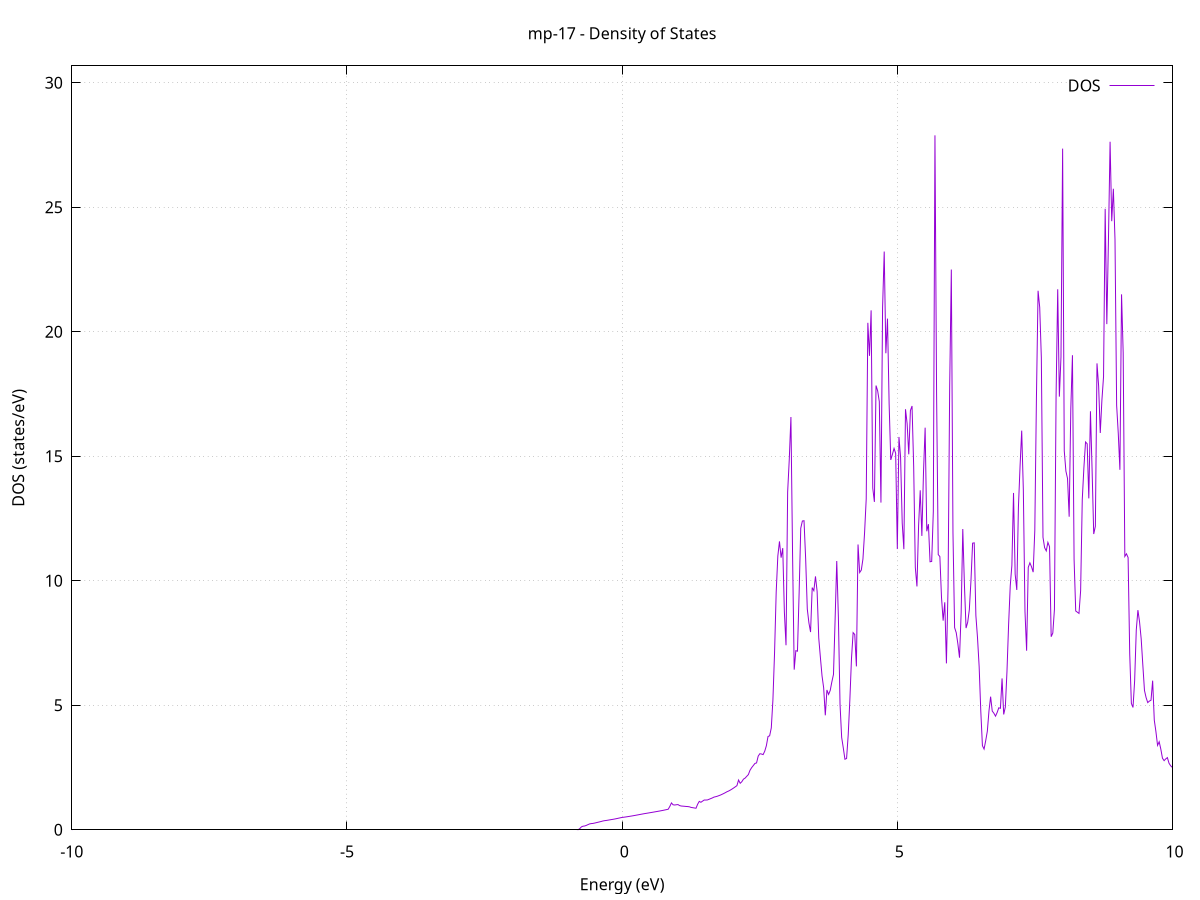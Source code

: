 set title 'mp-17 - Density of States'
set xlabel 'Energy (eV)'
set ylabel 'DOS (states/eV)'
set grid
set xrange [-10:10]
set yrange [0:30.675]
set xzeroaxis lt -1
set terminal png size 800,600
set output 'mp-17_dos_gnuplot.png'
plot '-' using 1:2 with lines title 'DOS'
-39.520700 0.000000
-39.491000 0.000000
-39.461300 0.000000
-39.431500 0.000000
-39.401800 0.000000
-39.372000 0.000000
-39.342300 0.000000
-39.312600 0.000000
-39.282800 0.000000
-39.253100 0.000000
-39.223300 0.000000
-39.193600 0.000000
-39.163900 0.000000
-39.134100 0.000000
-39.104400 0.000000
-39.074600 0.000000
-39.044900 0.000000
-39.015200 0.000000
-38.985400 0.000000
-38.955700 0.000000
-38.925900 0.000000
-38.896200 0.000000
-38.866500 0.000000
-38.836700 0.000000
-38.807000 0.000000
-38.777200 0.000000
-38.747500 0.000000
-38.717800 0.000000
-38.688000 0.000000
-38.658300 0.000000
-38.628500 0.000000
-38.598800 0.000000
-38.569100 0.000000
-38.539300 0.000000
-38.509600 0.000000
-38.479800 0.000000
-38.450100 0.000000
-38.420400 0.000000
-38.390600 0.000000
-38.360900 0.000000
-38.331100 0.000000
-38.301400 0.000000
-38.271700 0.000000
-38.241900 0.000000
-38.212200 0.000000
-38.182400 0.000000
-38.152700 0.000000
-38.123000 0.000000
-38.093200 0.000000
-38.063500 0.000000
-38.033700 0.000000
-38.004000 0.000000
-37.974300 0.000000
-37.944500 0.000000
-37.914800 0.000000
-37.885000 0.000000
-37.855300 0.000000
-37.825600 0.000000
-37.795800 0.000000
-37.766100 0.000000
-37.736300 0.000000
-37.706600 0.000000
-37.676900 0.000000
-37.647100 0.000000
-37.617400 0.000000
-37.587600 0.000000
-37.557900 0.000000
-37.528200 0.000000
-37.498400 0.000000
-37.468700 0.000000
-37.438900 0.000000
-37.409200 0.000000
-37.379500 0.000000
-37.349700 0.000000
-37.320000 0.000000
-37.290200 0.000000
-37.260500 0.000000
-37.230800 0.000000
-37.201000 0.000000
-37.171300 0.000000
-37.141500 0.000000
-37.111800 0.000000
-37.082100 0.000000
-37.052300 0.000000
-37.022600 0.000000
-36.992900 0.000000
-36.963100 0.000000
-36.933400 0.000000
-36.903600 0.000000
-36.873900 0.000000
-36.844200 0.000000
-36.814400 1.671300
-36.784700 40.929700
-36.754900 17.094700
-36.725200 14.380600
-36.695500 10.249400
-36.665700 12.675000
-36.636000 9.598600
-36.606200 9.238100
-36.576500 9.758300
-36.546800 8.664400
-36.517000 8.557900
-36.487300 9.593600
-36.457500 39.161200
-36.427800 39.719100
-36.398100 38.333700
-36.368300 44.259800
-36.338600 54.660000
-36.308800 88.534000
-36.279100 29.359500
-36.249400 41.712400
-36.219600 29.415000
-36.189900 36.636400
-36.160100 38.732800
-36.130400 48.540200
-36.100700 58.486000
-36.070900 52.350700
-36.041200 49.791500
-36.011400 152.374100
-35.981700 47.120100
-35.952000 15.165500
-35.922200 26.406300
-35.892500 50.096400
-35.862700 59.711100
-35.833000 70.722300
-35.803300 104.036900
-35.773500 103.072100
-35.743800 17.678300
-35.714000 9.672600
-35.684300 9.828000
-35.654600 18.949200
-35.624800 11.078100
-35.595100 11.291600
-35.565300 16.847700
-35.535600 17.207700
-35.505900 12.138200
-35.476100 0.000000
-35.446400 0.000000
-35.416600 0.000000
-35.386900 0.000000
-35.357200 0.000000
-35.327400 0.000000
-35.297700 0.000000
-35.267900 0.000000
-35.238200 0.000000
-35.208500 0.000000
-35.178700 0.000000
-35.149000 0.000000
-35.119200 0.000000
-35.089500 0.000000
-35.059800 0.000000
-35.030000 0.000000
-35.000300 0.000000
-34.970500 0.000000
-34.940800 0.000000
-34.911100 0.000000
-34.881300 0.000000
-34.851600 0.000000
-34.821800 0.000000
-34.792100 0.000000
-34.762400 0.000000
-34.732600 0.000000
-34.702900 0.000000
-34.673100 0.000000
-34.643400 0.000000
-34.613700 0.000000
-34.583900 0.000000
-34.554200 0.000000
-34.524400 0.000000
-34.494700 0.000000
-34.465000 0.000000
-34.435200 0.000000
-34.405500 0.000000
-34.375700 0.000000
-34.346000 0.000000
-34.316300 0.000000
-34.286500 0.000000
-34.256800 0.000000
-34.227000 0.000000
-34.197300 0.000000
-34.167600 0.000000
-34.137800 0.000000
-34.108100 0.000000
-34.078300 0.000000
-34.048600 0.000000
-34.018900 0.000000
-33.989100 0.000000
-33.959400 0.000000
-33.929600 0.000000
-33.899900 0.000000
-33.870200 0.000000
-33.840400 0.000000
-33.810700 0.000000
-33.780900 0.000000
-33.751200 0.000000
-33.721500 0.000000
-33.691700 0.000000
-33.662000 0.000000
-33.632200 0.000000
-33.602500 0.000000
-33.572800 0.000000
-33.543000 0.000000
-33.513300 0.000000
-33.483500 0.000000
-33.453800 0.000000
-33.424100 0.000000
-33.394300 0.000000
-33.364600 0.000000
-33.334800 0.000000
-33.305100 0.000000
-33.275400 0.000000
-33.245600 0.000000
-33.215900 0.000000
-33.186100 0.000000
-33.156400 0.000000
-33.126700 0.000000
-33.096900 0.000000
-33.067200 0.000000
-33.037400 0.000000
-33.007700 0.000000
-32.978000 0.000000
-32.948200 0.000000
-32.918500 0.000000
-32.888700 0.000000
-32.859000 0.000000
-32.829300 0.000000
-32.799500 0.000000
-32.769800 0.000000
-32.740000 0.000000
-32.710300 0.000000
-32.680600 0.000000
-32.650800 0.000000
-32.621100 0.000000
-32.591300 0.000000
-32.561600 0.000000
-32.531900 0.000000
-32.502100 0.000000
-32.472400 0.000000
-32.442600 0.000000
-32.412900 0.000000
-32.383200 0.000000
-32.353400 0.000000
-32.323700 0.000000
-32.293900 0.000000
-32.264200 0.000000
-32.234500 0.000000
-32.204700 0.000000
-32.175000 0.000000
-32.145300 0.000000
-32.115500 0.000000
-32.085800 0.000000
-32.056000 0.000000
-32.026300 0.000000
-31.996600 0.000000
-31.966800 0.000000
-31.937100 0.000000
-31.907300 0.000000
-31.877600 0.000000
-31.847900 0.000000
-31.818100 0.000000
-31.788400 0.000000
-31.758600 0.000000
-31.728900 0.000000
-31.699200 0.000000
-31.669400 0.000000
-31.639700 0.000000
-31.609900 0.000000
-31.580200 0.000000
-31.550500 0.000000
-31.520700 0.000000
-31.491000 0.000000
-31.461200 0.000000
-31.431500 0.000000
-31.401800 0.000000
-31.372000 0.000000
-31.342300 0.000000
-31.312500 0.000000
-31.282800 0.000000
-31.253100 0.000000
-31.223300 0.000000
-31.193600 0.000000
-31.163800 0.000000
-31.134100 0.000000
-31.104400 0.000000
-31.074600 0.000000
-31.044900 0.000000
-31.015100 0.000000
-30.985400 0.000000
-30.955700 0.000000
-30.925900 0.000000
-30.896200 0.000000
-30.866400 0.000000
-30.836700 0.000000
-30.807000 0.000000
-30.777200 0.000000
-30.747500 0.000000
-30.717700 0.000000
-30.688000 0.000000
-30.658300 0.000000
-30.628500 0.000000
-30.598800 0.000000
-30.569000 0.000000
-30.539300 0.000000
-30.509600 0.000000
-30.479800 0.000000
-30.450100 0.000000
-30.420300 0.000000
-30.390600 0.000000
-30.360900 0.000000
-30.331100 0.000000
-30.301400 0.000000
-30.271600 0.000000
-30.241900 0.000000
-30.212200 0.000000
-30.182400 0.000000
-30.152700 0.000000
-30.122900 0.000000
-30.093200 0.000000
-30.063500 0.000000
-30.033700 0.000000
-30.004000 0.000000
-29.974200 0.000000
-29.944500 0.000000
-29.914800 0.000000
-29.885000 0.000000
-29.855300 0.000000
-29.825500 0.000000
-29.795800 0.000000
-29.766100 0.000000
-29.736300 0.000000
-29.706600 0.000000
-29.676800 0.000000
-29.647100 0.000000
-29.617400 0.000000
-29.587600 0.000000
-29.557900 0.000000
-29.528100 0.000000
-29.498400 0.000000
-29.468700 0.000000
-29.438900 0.000000
-29.409200 0.000000
-29.379400 0.000000
-29.349700 0.000000
-29.320000 0.000000
-29.290200 0.000000
-29.260500 0.000000
-29.230700 0.000000
-29.201000 0.000000
-29.171300 0.000000
-29.141500 0.000000
-29.111800 0.000000
-29.082000 0.000000
-29.052300 0.000000
-29.022600 0.000000
-28.992800 0.000000
-28.963100 0.000000
-28.933300 0.000000
-28.903600 0.000000
-28.873900 0.000000
-28.844100 0.000000
-28.814400 0.000000
-28.784600 0.000000
-28.754900 0.000000
-28.725200 0.000000
-28.695400 0.000000
-28.665700 0.000000
-28.635900 0.000000
-28.606200 0.000000
-28.576500 0.000000
-28.546700 0.000000
-28.517000 0.000000
-28.487200 0.000000
-28.457500 0.000000
-28.427800 0.000000
-28.398000 0.000000
-28.368300 0.000000
-28.338500 0.000000
-28.308800 0.000000
-28.279100 0.000000
-28.249300 0.000000
-28.219600 0.000000
-28.189800 0.000000
-28.160100 0.000000
-28.130400 0.000000
-28.100600 0.000000
-28.070900 0.000000
-28.041100 0.000000
-28.011400 0.000000
-27.981700 0.000000
-27.951900 0.000000
-27.922200 0.000000
-27.892400 0.000000
-27.862700 0.000000
-27.833000 0.000000
-27.803200 0.000000
-27.773500 0.000000
-27.743700 0.000000
-27.714000 0.000000
-27.684300 0.000000
-27.654500 0.000000
-27.624800 0.000000
-27.595000 0.000000
-27.565300 0.000000
-27.535600 0.000000
-27.505800 0.000000
-27.476100 0.000000
-27.446300 0.000000
-27.416600 0.000000
-27.386900 0.000000
-27.357100 0.000000
-27.327400 0.000000
-27.297700 0.000000
-27.267900 0.000000
-27.238200 0.000000
-27.208400 0.000000
-27.178700 0.000000
-27.149000 0.000000
-27.119200 0.000000
-27.089500 0.000000
-27.059700 0.000000
-27.030000 0.000000
-27.000300 0.000000
-26.970500 0.000000
-26.940800 0.000000
-26.911000 0.000000
-26.881300 0.000000
-26.851600 0.000000
-26.821800 0.000000
-26.792100 0.000000
-26.762300 0.000000
-26.732600 0.000000
-26.702900 0.000000
-26.673100 0.000000
-26.643400 0.000000
-26.613600 0.000000
-26.583900 0.000000
-26.554200 0.000000
-26.524400 0.000000
-26.494700 0.000000
-26.464900 0.000000
-26.435200 0.000000
-26.405500 0.000000
-26.375700 0.000000
-26.346000 0.000000
-26.316200 0.000000
-26.286500 0.000000
-26.256800 0.000000
-26.227000 0.000000
-26.197300 0.000000
-26.167500 0.000000
-26.137800 0.000000
-26.108100 0.000000
-26.078300 0.000000
-26.048600 0.000000
-26.018800 0.000000
-25.989100 0.000000
-25.959400 0.000000
-25.929600 0.000000
-25.899900 0.000000
-25.870100 0.000000
-25.840400 0.000000
-25.810700 0.000000
-25.780900 0.000000
-25.751200 0.000000
-25.721400 0.000000
-25.691700 0.000000
-25.662000 0.000000
-25.632200 0.000000
-25.602500 0.000000
-25.572700 0.000000
-25.543000 0.000000
-25.513300 0.000000
-25.483500 0.000000
-25.453800 0.000000
-25.424000 0.000000
-25.394300 0.000000
-25.364600 0.000000
-25.334800 0.000000
-25.305100 0.000000
-25.275300 0.000000
-25.245600 0.000000
-25.215900 0.000000
-25.186100 0.000000
-25.156400 0.000000
-25.126600 0.000000
-25.096900 0.000000
-25.067200 0.000000
-25.037400 0.000000
-25.007700 0.000000
-24.977900 0.000000
-24.948200 0.000000
-24.918500 0.000000
-24.888700 0.000000
-24.859000 0.000000
-24.829200 0.000000
-24.799500 0.000000
-24.769800 0.000000
-24.740000 0.000000
-24.710300 0.000000
-24.680500 0.000000
-24.650800 0.000000
-24.621100 0.000000
-24.591300 0.000000
-24.561600 0.000000
-24.531800 0.000000
-24.502100 0.000000
-24.472400 0.000000
-24.442600 0.000000
-24.412900 0.000000
-24.383100 0.000000
-24.353400 0.000000
-24.323700 0.000000
-24.293900 0.000000
-24.264200 0.000000
-24.234400 0.000000
-24.204700 0.000000
-24.175000 0.000000
-24.145200 0.000000
-24.115500 0.000000
-24.085700 0.000000
-24.056000 0.000000
-24.026300 0.000000
-23.996500 0.000000
-23.966800 0.000000
-23.937000 0.000000
-23.907300 0.000000
-23.877600 0.000000
-23.847800 0.000000
-23.818100 0.000000
-23.788300 0.000000
-23.758600 0.000000
-23.728900 0.000000
-23.699100 0.000000
-23.669400 0.000000
-23.639600 0.000000
-23.609900 0.000000
-23.580200 0.000000
-23.550400 0.000000
-23.520700 0.000000
-23.490900 0.000000
-23.461200 0.000000
-23.431500 0.000000
-23.401700 0.000000
-23.372000 0.000000
-23.342200 0.000000
-23.312500 0.000000
-23.282800 0.000000
-23.253000 0.000000
-23.223300 0.000000
-23.193500 0.000000
-23.163800 0.000000
-23.134100 0.000000
-23.104300 0.000000
-23.074600 0.000000
-23.044800 0.000000
-23.015100 0.000000
-22.985400 0.000000
-22.955600 0.000000
-22.925900 0.000000
-22.896100 0.000000
-22.866400 0.000000
-22.836700 0.000000
-22.806900 0.000000
-22.777200 0.000000
-22.747400 0.000000
-22.717700 0.000000
-22.688000 0.000000
-22.658200 0.000000
-22.628500 0.000000
-22.598700 0.000000
-22.569000 0.000000
-22.539300 0.000000
-22.509500 0.000000
-22.479800 0.000000
-22.450100 0.000000
-22.420300 0.000000
-22.390600 0.000000
-22.360800 0.000000
-22.331100 0.000000
-22.301400 0.000000
-22.271600 0.000000
-22.241900 0.000000
-22.212100 0.000000
-22.182400 0.000000
-22.152700 0.000000
-22.122900 0.000000
-22.093200 0.000000
-22.063400 0.000000
-22.033700 0.000000
-22.004000 0.000000
-21.974200 0.000000
-21.944500 0.000000
-21.914700 0.000000
-21.885000 0.000000
-21.855300 0.000000
-21.825500 0.000000
-21.795800 0.000000
-21.766000 0.000000
-21.736300 0.000000
-21.706600 0.000000
-21.676800 0.000000
-21.647100 0.000000
-21.617300 0.000000
-21.587600 0.000000
-21.557900 0.000000
-21.528100 0.000000
-21.498400 0.000000
-21.468600 0.000000
-21.438900 0.000000
-21.409200 0.000000
-21.379400 0.000000
-21.349700 0.000000
-21.319900 0.000000
-21.290200 0.000000
-21.260500 0.000000
-21.230700 0.000000
-21.201000 0.000000
-21.171200 0.000000
-21.141500 0.000000
-21.111800 0.000000
-21.082000 0.000000
-21.052300 0.000000
-21.022500 0.000000
-20.992800 0.000000
-20.963100 0.000000
-20.933300 0.000000
-20.903600 0.000000
-20.873800 0.000000
-20.844100 0.000000
-20.814400 0.000000
-20.784600 0.000000
-20.754900 0.000000
-20.725100 0.000000
-20.695400 0.000000
-20.665700 0.000000
-20.635900 0.000000
-20.606200 0.000000
-20.576400 0.000000
-20.546700 0.000000
-20.517000 0.000000
-20.487200 0.000000
-20.457500 0.000000
-20.427700 0.000000
-20.398000 0.000000
-20.368300 0.000000
-20.338500 0.000000
-20.308800 0.000000
-20.279000 0.000000
-20.249300 0.000000
-20.219600 0.000000
-20.189800 0.000000
-20.160100 0.000000
-20.130300 0.000000
-20.100600 0.000000
-20.070900 0.000000
-20.041100 0.000000
-20.011400 0.000000
-19.981600 0.000000
-19.951900 0.000000
-19.922200 0.000000
-19.892400 0.000000
-19.862700 0.000000
-19.832900 0.000000
-19.803200 0.000000
-19.773500 0.000000
-19.743700 0.000000
-19.714000 0.000000
-19.684200 0.000000
-19.654500 0.000000
-19.624800 0.000000
-19.595000 0.000000
-19.565300 0.000000
-19.535500 0.000000
-19.505800 0.000000
-19.476100 0.000000
-19.446300 0.000000
-19.416600 0.000000
-19.386800 0.000000
-19.357100 0.000000
-19.327400 0.000000
-19.297600 0.000000
-19.267900 0.000000
-19.238100 0.000000
-19.208400 0.000000
-19.178700 0.000000
-19.148900 0.000000
-19.119200 0.000000
-19.089400 0.000000
-19.059700 0.000000
-19.030000 0.000000
-19.000200 0.000000
-18.970500 0.000000
-18.940700 0.000000
-18.911000 0.000000
-18.881300 0.000000
-18.851500 0.000000
-18.821800 0.000000
-18.792000 0.000000
-18.762300 0.000000
-18.732600 0.000000
-18.702800 0.000000
-18.673100 0.000000
-18.643300 0.000000
-18.613600 0.000000
-18.583900 0.000000
-18.554100 0.000000
-18.524400 0.000000
-18.494600 0.000000
-18.464900 0.000000
-18.435200 0.000000
-18.405400 0.000000
-18.375700 0.000000
-18.345900 0.000000
-18.316200 0.000000
-18.286500 0.000000
-18.256700 0.000000
-18.227000 0.000000
-18.197200 0.000000
-18.167500 0.000000
-18.137800 0.000000
-18.108000 0.000000
-18.078300 0.000000
-18.048500 0.000000
-18.018800 0.000000
-17.989100 0.000000
-17.959300 0.000000
-17.929600 0.000000
-17.899800 0.000000
-17.870100 0.000000
-17.840400 0.000000
-17.810600 0.000000
-17.780900 0.000000
-17.751100 0.000000
-17.721400 0.000000
-17.691700 0.000000
-17.661900 0.000000
-17.632200 0.000000
-17.602500 0.000000
-17.572700 0.000000
-17.543000 0.000000
-17.513200 0.000000
-17.483500 0.000000
-17.453800 0.000000
-17.424000 0.000000
-17.394300 0.000000
-17.364500 0.000000
-17.334800 0.000000
-17.305100 0.000000
-17.275300 0.000000
-17.245600 0.000000
-17.215800 0.000000
-17.186100 0.000000
-17.156400 0.000000
-17.126600 0.000000
-17.096900 0.000000
-17.067100 0.000000
-17.037400 0.000000
-17.007700 0.000000
-16.977900 0.000000
-16.948200 0.000000
-16.918400 0.000000
-16.888700 0.000000
-16.859000 0.000000
-16.829200 0.000000
-16.799500 0.000000
-16.769700 0.000000
-16.740000 0.000000
-16.710300 0.000000
-16.680500 0.000000
-16.650800 0.000000
-16.621000 0.000000
-16.591300 0.000000
-16.561600 0.000000
-16.531800 0.000000
-16.502100 0.000000
-16.472300 0.000000
-16.442600 0.000000
-16.412900 0.000000
-16.383100 0.000000
-16.353400 0.000000
-16.323600 0.000000
-16.293900 0.000000
-16.264200 0.000000
-16.234400 0.000000
-16.204700 0.000000
-16.174900 0.000000
-16.145200 0.000000
-16.115500 0.000000
-16.085700 0.000000
-16.056000 0.000000
-16.026200 0.000000
-15.996500 0.000000
-15.966800 0.000000
-15.937000 0.000000
-15.907300 0.000000
-15.877500 0.000000
-15.847800 0.000000
-15.818100 0.000000
-15.788300 0.000000
-15.758600 0.000000
-15.728800 0.000000
-15.699100 0.000000
-15.669400 0.000000
-15.639600 0.000000
-15.609900 0.000000
-15.580100 0.000000
-15.550400 0.000000
-15.520700 0.000000
-15.490900 0.000000
-15.461200 0.000000
-15.431400 0.000000
-15.401700 0.000000
-15.372000 0.000000
-15.342200 0.000000
-15.312500 0.000000
-15.282700 0.000000
-15.253000 0.000000
-15.223300 0.000000
-15.193500 0.000000
-15.163800 0.000000
-15.134000 0.000000
-15.104300 0.000000
-15.074600 0.000000
-15.044800 0.000000
-15.015100 0.000000
-14.985300 0.000000
-14.955600 0.000000
-14.925900 0.000000
-14.896100 0.000000
-14.866400 0.000000
-14.836600 0.000000
-14.806900 0.000000
-14.777200 0.000000
-14.747400 0.000000
-14.717700 0.000000
-14.687900 0.000000
-14.658200 0.000000
-14.628500 0.000000
-14.598700 0.000000
-14.569000 0.000000
-14.539200 0.000000
-14.509500 0.000000
-14.479800 0.000000
-14.450000 0.000000
-14.420300 0.000000
-14.390500 0.000000
-14.360800 0.000000
-14.331100 0.000000
-14.301300 0.000000
-14.271600 0.000000
-14.241800 0.000000
-14.212100 0.000000
-14.182400 0.000000
-14.152600 0.000000
-14.122900 0.000000
-14.093100 0.000000
-14.063400 0.000000
-14.033700 0.000000
-14.003900 0.000000
-13.974200 0.000000
-13.944400 0.000000
-13.914700 0.000000
-13.885000 0.000000
-13.855200 0.000000
-13.825500 0.000000
-13.795700 0.000000
-13.766000 0.000000
-13.736300 0.000000
-13.706500 0.000000
-13.676800 0.000000
-13.647000 0.000000
-13.617300 0.000000
-13.587600 0.000000
-13.557800 0.000000
-13.528100 0.000000
-13.498300 0.000000
-13.468600 0.000000
-13.438900 0.000000
-13.409100 0.000000
-13.379400 0.000000
-13.349600 0.000000
-13.319900 0.000000
-13.290200 0.000000
-13.260400 0.000000
-13.230700 0.000000
-13.200900 0.000000
-13.171200 0.000000
-13.141500 0.000000
-13.111700 0.000000
-13.082000 0.000000
-13.052200 0.000000
-13.022500 0.000000
-12.992800 0.000000
-12.963000 0.000000
-12.933300 0.000000
-12.903500 0.000000
-12.873800 0.000000
-12.844100 0.000000
-12.814300 0.000000
-12.784600 0.000000
-12.754900 0.000000
-12.725100 0.000000
-12.695400 0.000000
-12.665600 0.000000
-12.635900 0.000000
-12.606200 0.000000
-12.576400 0.000000
-12.546700 0.000000
-12.516900 0.000000
-12.487200 0.000000
-12.457500 0.000000
-12.427700 0.000000
-12.398000 0.000000
-12.368200 0.000000
-12.338500 0.000000
-12.308800 0.000000
-12.279000 0.000000
-12.249300 0.000000
-12.219500 0.000000
-12.189800 0.000000
-12.160100 0.000000
-12.130300 0.000000
-12.100600 0.000000
-12.070800 0.000000
-12.041100 0.000000
-12.011400 0.000000
-11.981600 0.000000
-11.951900 0.000000
-11.922100 0.000000
-11.892400 0.000000
-11.862700 0.000000
-11.832900 0.000000
-11.803200 0.000000
-11.773400 0.000000
-11.743700 0.000000
-11.714000 0.000000
-11.684200 0.000000
-11.654500 0.000000
-11.624700 0.000000
-11.595000 0.000000
-11.565300 0.000000
-11.535500 0.000000
-11.505800 0.000000
-11.476000 0.000000
-11.446300 0.000000
-11.416600 0.000000
-11.386800 0.000000
-11.357100 0.000000
-11.327300 0.000000
-11.297600 0.000000
-11.267900 0.000000
-11.238100 0.000000
-11.208400 0.000000
-11.178600 0.000000
-11.148900 0.000000
-11.119200 0.000000
-11.089400 0.000000
-11.059700 0.000000
-11.029900 0.000000
-11.000200 0.000000
-10.970500 0.000000
-10.940700 0.000000
-10.911000 0.000000
-10.881200 0.000000
-10.851500 0.000000
-10.821800 0.000000
-10.792000 0.000000
-10.762300 0.000000
-10.732500 0.000000
-10.702800 0.000000
-10.673100 0.000000
-10.643300 0.000000
-10.613600 0.000000
-10.583800 0.000000
-10.554100 0.000000
-10.524400 0.000000
-10.494600 0.000000
-10.464900 0.000000
-10.435100 0.000000
-10.405400 0.000000
-10.375700 0.000000
-10.345900 0.000000
-10.316200 0.000000
-10.286400 0.000000
-10.256700 0.000000
-10.227000 0.000000
-10.197200 0.000000
-10.167500 0.000000
-10.137700 0.000000
-10.108000 0.000000
-10.078300 0.000000
-10.048500 0.000000
-10.018800 0.000000
-9.989000 0.000000
-9.959300 0.000000
-9.929600 0.000000
-9.899800 0.000000
-9.870100 0.000000
-9.840300 0.000000
-9.810600 0.000000
-9.780900 0.000000
-9.751100 0.000000
-9.721400 0.000000
-9.691600 0.000000
-9.661900 0.000000
-9.632200 0.000000
-9.602400 0.000000
-9.572700 0.000000
-9.542900 0.000000
-9.513200 0.000000
-9.483500 0.000000
-9.453700 0.000000
-9.424000 0.000000
-9.394200 0.000000
-9.364500 0.000000
-9.334800 0.000000
-9.305000 0.000000
-9.275300 0.000000
-9.245500 0.000000
-9.215800 0.000000
-9.186100 0.000000
-9.156300 0.000000
-9.126600 0.000000
-9.096800 0.000000
-9.067100 0.000000
-9.037400 0.000000
-9.007600 0.000000
-8.977900 0.000000
-8.948100 0.000000
-8.918400 0.000000
-8.888700 0.000000
-8.858900 0.000000
-8.829200 0.000000
-8.799400 0.000000
-8.769700 0.000000
-8.740000 0.000000
-8.710200 0.000000
-8.680500 0.000000
-8.650700 0.000000
-8.621000 0.000000
-8.591300 0.000000
-8.561500 0.000000
-8.531800 0.000000
-8.502000 0.000000
-8.472300 0.000000
-8.442600 0.000000
-8.412800 0.000000
-8.383100 0.000000
-8.353300 0.000000
-8.323600 0.000000
-8.293900 0.000000
-8.264100 0.000000
-8.234400 0.000000
-8.204600 0.000000
-8.174900 0.000000
-8.145200 0.000000
-8.115400 0.000000
-8.085700 0.000000
-8.055900 0.000000
-8.026200 0.000000
-7.996500 0.000000
-7.966700 0.000000
-7.937000 0.000000
-7.907300 0.000000
-7.877500 0.000000
-7.847800 0.000000
-7.818000 0.000000
-7.788300 0.000000
-7.758600 0.000000
-7.728800 0.000000
-7.699100 0.000000
-7.669300 0.000000
-7.639600 0.000000
-7.609900 0.000000
-7.580100 0.000000
-7.550400 0.000000
-7.520600 0.000000
-7.490900 0.000000
-7.461200 0.000000
-7.431400 0.000000
-7.401700 0.000000
-7.371900 0.000000
-7.342200 0.000000
-7.312500 0.000000
-7.282700 0.000000
-7.253000 0.000000
-7.223200 0.000000
-7.193500 0.000000
-7.163800 0.000000
-7.134000 0.000000
-7.104300 0.000000
-7.074500 0.000000
-7.044800 0.000000
-7.015100 0.000000
-6.985300 0.000000
-6.955600 0.000000
-6.925800 0.000000
-6.896100 0.000000
-6.866400 0.000000
-6.836600 0.000000
-6.806900 0.000000
-6.777100 0.000000
-6.747400 0.000000
-6.717700 0.000000
-6.687900 0.000000
-6.658200 0.000000
-6.628400 0.000000
-6.598700 0.000000
-6.569000 0.000000
-6.539200 0.000000
-6.509500 0.000000
-6.479700 0.000000
-6.450000 0.000000
-6.420300 0.000000
-6.390500 0.000000
-6.360800 0.000000
-6.331000 0.000000
-6.301300 0.000000
-6.271600 0.000000
-6.241800 0.000000
-6.212100 0.000000
-6.182300 0.000000
-6.152600 0.000000
-6.122900 0.000000
-6.093100 0.000000
-6.063400 0.000000
-6.033600 0.000000
-6.003900 0.000000
-5.974200 0.000000
-5.944400 0.000000
-5.914700 0.000000
-5.884900 0.000000
-5.855200 0.000000
-5.825500 0.000000
-5.795700 0.000000
-5.766000 0.000000
-5.736200 0.000000
-5.706500 0.000000
-5.676800 0.000000
-5.647000 0.000000
-5.617300 0.000000
-5.587500 0.000000
-5.557800 0.000000
-5.528100 0.000000
-5.498300 0.000000
-5.468600 0.000000
-5.438800 0.000000
-5.409100 0.000000
-5.379400 0.000000
-5.349600 0.000000
-5.319900 0.000000
-5.290100 0.000000
-5.260400 0.000000
-5.230700 0.000000
-5.200900 0.000000
-5.171200 0.000000
-5.141400 0.000000
-5.111700 0.000000
-5.082000 0.000000
-5.052200 0.000000
-5.022500 0.000000
-4.992700 0.000000
-4.963000 0.000000
-4.933300 0.000000
-4.903500 0.000000
-4.873800 0.000000
-4.844000 0.000000
-4.814300 0.000000
-4.784600 0.000000
-4.754800 0.000000
-4.725100 0.000000
-4.695300 0.000000
-4.665600 0.000000
-4.635900 0.000000
-4.606100 0.000000
-4.576400 0.000000
-4.546600 0.000000
-4.516900 0.000000
-4.487200 0.000000
-4.457400 0.000000
-4.427700 0.000000
-4.397900 0.000000
-4.368200 0.000000
-4.338500 0.000000
-4.308700 0.000000
-4.279000 0.000000
-4.249200 0.000000
-4.219500 0.000000
-4.189800 0.000000
-4.160000 0.000000
-4.130300 0.000000
-4.100500 0.000000
-4.070800 0.000000
-4.041100 0.000000
-4.011300 0.000000
-3.981600 0.000000
-3.951800 0.000000
-3.922100 0.000000
-3.892400 0.000000
-3.862600 0.000000
-3.832900 0.000000
-3.803100 0.000000
-3.773400 0.000000
-3.743700 0.000000
-3.713900 0.000000
-3.684200 0.000000
-3.654400 0.000000
-3.624700 0.000000
-3.595000 0.000000
-3.565200 0.000000
-3.535500 0.000000
-3.505700 0.000000
-3.476000 0.000000
-3.446300 0.000000
-3.416500 0.000000
-3.386800 0.000000
-3.357000 0.000000
-3.327300 0.000000
-3.297600 0.000000
-3.267800 0.000000
-3.238100 0.000000
-3.208300 0.000000
-3.178600 0.000000
-3.148900 0.000000
-3.119100 0.000000
-3.089400 0.000000
-3.059700 0.000000
-3.029900 0.000000
-3.000200 0.000000
-2.970400 0.000000
-2.940700 0.000000
-2.911000 0.000000
-2.881200 0.000000
-2.851500 0.000000
-2.821700 0.000000
-2.792000 0.000000
-2.762300 0.000000
-2.732500 0.000000
-2.702800 0.000000
-2.673000 0.000000
-2.643300 0.000000
-2.613600 0.000000
-2.583800 0.000000
-2.554100 0.000000
-2.524300 0.000000
-2.494600 0.000000
-2.464900 0.000000
-2.435100 0.000000
-2.405400 0.000000
-2.375600 0.000000
-2.345900 0.000000
-2.316200 0.000000
-2.286400 0.000000
-2.256700 0.000000
-2.226900 0.000000
-2.197200 0.000000
-2.167500 0.000000
-2.137700 0.000000
-2.108000 0.000000
-2.078200 0.000000
-2.048500 0.000000
-2.018800 0.000000
-1.989000 0.000000
-1.959300 0.000000
-1.929500 0.000000
-1.899800 0.000000
-1.870100 0.000000
-1.840300 0.000000
-1.810600 0.000000
-1.780800 0.000000
-1.751100 0.000000
-1.721400 0.000000
-1.691600 0.000000
-1.661900 0.000000
-1.632100 0.000000
-1.602400 0.000000
-1.572700 0.000000
-1.542900 0.000000
-1.513200 0.000000
-1.483400 0.000000
-1.453700 0.000000
-1.424000 0.000000
-1.394200 0.000000
-1.364500 0.000000
-1.334700 0.000000
-1.305000 0.000000
-1.275300 0.000000
-1.245500 0.000000
-1.215800 0.000000
-1.186000 0.000000
-1.156300 0.000000
-1.126600 0.000000
-1.096800 0.000000
-1.067100 0.000000
-1.037300 0.000000
-1.007600 0.000000
-0.977900 0.000000
-0.948100 0.000000
-0.918400 0.000000
-0.888600 0.000000
-0.858900 0.000000
-0.829200 0.000000
-0.799400 0.003800
-0.769700 0.047200
-0.739900 0.117100
-0.710200 0.143900
-0.680500 0.152300
-0.650700 0.176700
-0.621000 0.206900
-0.591200 0.235800
-0.561500 0.248600
-0.531800 0.254500
-0.502000 0.268500
-0.472300 0.284600
-0.442500 0.300500
-0.412800 0.315900
-0.383100 0.332300
-0.353300 0.351000
-0.323600 0.364700
-0.293800 0.372600
-0.264100 0.382800
-0.234400 0.394600
-0.204600 0.405900
-0.174900 0.416800
-0.145100 0.428200
-0.115400 0.441600
-0.085700 0.455500
-0.055900 0.469800
-0.026200 0.484400
0.003600 0.496800
0.033300 0.505300
0.063000 0.514300
0.092800 0.524400
0.122500 0.535100
0.152300 0.545900
0.182000 0.556700
0.211700 0.568400
0.241500 0.580400
0.271200 0.592600
0.301000 0.604900
0.330700 0.617300
0.360400 0.629700
0.390200 0.642000
0.419900 0.653700
0.449700 0.664100
0.479400 0.675200
0.509100 0.686600
0.538900 0.698000
0.568600 0.709300
0.598400 0.720800
0.628100 0.732600
0.657800 0.744400
0.687600 0.756300
0.717300 0.768600
0.747100 0.781900
0.776800 0.795800
0.806500 0.809800
0.836300 0.823900
0.866000 0.936700
0.895800 1.077900
0.925500 1.003500
0.955200 0.994500
0.985000 1.004600
1.014700 1.011900
1.044500 0.971100
1.074200 0.953600
1.103900 0.948800
1.133700 0.942800
1.163400 0.936300
1.193200 0.931700
1.222900 0.921700
1.252600 0.897800
1.282400 0.887000
1.312100 0.876000
1.341900 0.864700
1.371600 1.024600
1.401300 1.140600
1.431100 1.103700
1.460800 1.149800
1.490600 1.194400
1.520300 1.193800
1.550000 1.198700
1.579800 1.224900
1.609500 1.251700
1.639300 1.279200
1.669000 1.312400
1.698700 1.327500
1.728500 1.346300
1.758200 1.371000
1.788000 1.396000
1.817700 1.426700
1.847400 1.458000
1.877200 1.492900
1.906900 1.530100
1.936600 1.558000
1.966400 1.594400
1.996100 1.634700
2.025900 1.678300
2.055600 1.724500
2.085300 1.770800
2.115100 1.997400
2.144800 1.866700
2.174600 1.929700
2.204300 2.032600
2.234000 2.074200
2.263800 2.146600
2.293500 2.215900
2.323300 2.389400
2.353000 2.494900
2.382700 2.577600
2.412500 2.663600
2.442200 2.684700
2.472000 2.956700
2.501700 3.054100
2.531400 3.042700
2.561200 3.018100
2.590900 3.155200
2.620700 3.376700
2.650400 3.746300
2.680100 3.773300
2.709900 4.089300
2.739600 5.214600
2.769400 7.109600
2.799100 9.544400
2.828800 10.991400
2.858600 11.579700
2.888300 10.926700
2.918100 11.310400
2.947800 8.739800
2.977500 7.409300
3.007300 13.565900
3.037000 14.886300
3.066800 16.573900
3.096500 11.075000
3.126200 6.431000
3.156000 7.191900
3.185700 7.172000
3.215500 9.494200
3.245200 12.107300
3.274900 12.399300
3.304700 12.410100
3.334400 10.886200
3.364200 8.862700
3.393900 8.304400
3.423600 7.939500
3.453400 9.724200
3.483100 9.601900
3.512900 10.174600
3.542600 9.573800
3.572300 7.697400
3.602100 6.922100
3.631800 6.182500
3.661600 5.698500
3.691300 4.595900
3.721000 5.614100
3.750800 5.435000
3.780500 5.593900
3.810300 5.936600
3.840000 6.237800
3.869700 8.449200
3.899500 10.791000
3.929200 8.537600
3.959000 5.042800
3.988700 3.709000
4.018400 3.284700
4.048200 2.831900
4.077900 2.862700
4.107700 3.812100
4.137400 5.205200
4.167100 6.871900
4.196900 7.916300
4.226600 7.842200
4.256400 6.560500
4.286100 11.456000
4.315800 10.329400
4.345600 10.428700
4.375300 10.873500
4.405100 11.931000
4.434800 13.286500
4.464500 20.357500
4.494300 19.030300
4.524000 20.857200
4.553800 13.719100
4.583500 13.165600
4.613200 17.838100
4.643000 17.624600
4.672700 17.194000
4.702500 13.138300
4.732200 20.962300
4.761900 23.218200
4.791700 19.134900
4.821400 20.526700
4.851200 17.096400
4.880900 14.852700
4.910600 15.074000
4.940400 15.314500
4.970100 15.113900
4.999900 11.271500
5.029600 15.773300
5.059300 14.957200
5.089100 12.312900
5.118800 11.268400
5.148600 16.886900
5.178300 16.306900
5.208000 15.077300
5.237800 16.837600
5.267500 17.017300
5.297300 14.581300
5.327000 10.533200
5.356700 9.771800
5.386500 12.216300
5.416200 13.631500
5.446000 11.800000
5.475700 14.361800
5.505400 16.146000
5.535200 11.987100
5.564900 12.272500
5.594700 10.762100
5.624400 10.775100
5.654100 12.785000
5.683900 27.886700
5.713600 17.476800
5.743400 11.051100
5.773100 10.970600
5.802800 9.328600
5.832600 8.399500
5.862300 9.135400
5.892100 6.682000
5.921800 9.743700
5.951500 17.814900
5.981300 22.496200
6.011000 11.940100
6.040800 8.117700
6.070500 7.912800
6.100200 7.467400
6.130000 6.909800
6.159700 8.707200
6.189500 12.078100
6.219200 9.830800
6.248900 8.098900
6.278700 8.333200
6.308400 8.834300
6.338200 10.006200
6.367900 11.509200
6.397600 11.521200
6.427400 8.601300
6.457100 7.707500
6.486900 6.550500
6.516600 4.764900
6.546300 3.377100
6.576100 3.240700
6.605800 3.576000
6.635600 3.958100
6.665300 4.770000
6.695000 5.346500
6.724800 4.766200
6.754500 4.681000
6.784200 4.562900
6.814000 4.710000
6.843700 4.898200
6.873500 4.878000
6.903200 6.077300
6.932900 4.630900
6.962700 4.929300
6.992400 6.356300
7.022200 8.246200
7.051900 9.798800
7.081600 10.617500
7.111400 13.525800
7.141100 10.263300
7.170900 9.630600
7.200600 12.963000
7.230300 14.607100
7.260100 16.029100
7.289800 13.641100
7.319600 8.762600
7.349300 7.191000
7.379000 10.537600
7.408800 10.719000
7.438500 10.560400
7.468300 10.345700
7.498000 12.018500
7.527700 17.347000
7.557500 21.644200
7.587200 20.982300
7.617000 18.954000
7.646700 11.746900
7.676400 11.328400
7.706200 11.198800
7.735900 11.541800
7.765700 11.367100
7.795400 7.753000
7.825100 7.898500
7.854900 8.853400
7.884600 17.411100
7.914400 21.703200
7.944100 17.393700
7.973800 18.988200
8.003600 27.353100
8.033300 15.215900
8.063100 14.403600
8.092800 14.105200
8.122500 12.570500
8.152300 16.911800
8.182000 19.055500
8.211800 10.867800
8.241500 8.785800
8.271200 8.737100
8.301000 8.688400
8.330700 9.598700
8.360500 13.264000
8.390200 14.541800
8.419900 15.572500
8.449700 15.499600
8.479400 13.306200
8.509200 16.806300
8.538900 14.456700
8.568600 11.876200
8.598400 12.185200
8.628100 18.728500
8.657900 17.819800
8.687600 15.934000
8.717300 17.248300
8.747100 18.194800
8.776800 24.936100
8.806600 20.304400
8.836300 23.683900
8.866000 27.627900
8.895800 24.438500
8.925500 25.740700
8.955300 23.697500
8.985000 17.041800
9.014700 15.916100
9.044500 14.454500
9.074200 21.501800
9.104000 19.150900
9.133700 10.976700
9.163400 11.081700
9.193200 10.931300
9.222900 7.059800
9.252700 5.072600
9.282400 4.912000
9.312100 5.979800
9.341900 8.020900
9.371600 8.820600
9.401400 8.346700
9.431100 7.666200
9.460800 6.619700
9.490600 5.597100
9.520300 5.307500
9.550100 5.107400
9.579800 5.167100
9.609500 5.203500
9.639300 5.987900
9.669000 4.404000
9.698800 3.940400
9.728500 3.390000
9.758200 3.534500
9.788000 3.236300
9.817700 2.872900
9.847500 2.775300
9.877200 2.846300
9.906900 2.898300
9.936700 2.672400
9.966400 2.569900
9.996200 2.507500
10.025900 2.472600
10.055600 2.445100
10.085400 2.587800
10.115100 2.952100
10.144900 3.069700
10.174600 2.916500
10.204300 2.503800
10.234100 2.551500
10.263800 2.571700
10.293600 2.568600
10.323300 2.608100
10.353000 2.669600
10.382800 2.731900
10.412500 2.722800
10.442300 2.730200
10.472000 2.812400
10.501700 2.787500
10.531500 2.925000
10.561200 3.439200
10.591000 2.840800
10.620700 2.968400
10.650400 3.093200
10.680200 3.250800
10.709900 3.265400
10.739700 3.253700
10.769400 3.403400
10.799100 3.452100
10.828900 3.330500
10.858600 3.414700
10.888400 3.533100
10.918100 3.661400
10.947800 3.934600
10.977600 3.727600
11.007300 3.560800
11.037100 3.415700
11.066800 2.551400
11.096500 2.527600
11.126300 2.467500
11.156000 2.325500
11.185800 2.297800
11.215500 2.320100
11.245200 2.244100
11.275000 2.273100
11.304700 2.284000
11.334500 2.258600
11.364200 2.235300
11.393900 2.218300
11.423700 2.197400
11.453400 2.209400
11.483200 2.288300
11.512900 2.169300
11.542600 2.190200
11.572400 2.170600
11.602100 2.260100
11.631800 2.380600
11.661600 2.512900
11.691300 2.626300
11.721100 2.681000
11.750800 2.620500
11.780500 2.682000
11.810300 2.876500
11.840000 2.735000
11.869800 2.750100
11.899500 2.753100
11.929200 2.766400
11.959000 2.768700
11.988700 2.776600
12.018500 2.769600
12.048200 2.646200
12.077900 2.645100
12.107700 2.325800
12.137400 2.214300
12.167200 2.118500
12.196900 2.034000
12.226600 1.962200
12.256400 1.906200
12.286100 1.861600
12.315900 1.823800
12.345600 1.807500
12.375300 1.796400
12.405100 1.781200
12.434800 1.763600
12.464600 1.808900
12.494300 1.636100
12.524000 1.531000
12.553800 1.478000
12.583500 1.418200
12.613300 1.333800
12.643000 1.307300
12.672700 1.317100
12.702500 1.314800
12.732200 1.363100
12.762000 1.540100
12.791700 1.356100
12.821400 1.099900
12.851200 0.802100
12.880900 0.778500
12.910700 0.813500
12.940400 0.851100
12.970100 0.903000
12.999900 0.933100
13.029600 0.954700
13.059400 0.958500
13.089100 0.956100
13.118800 0.951300
13.148600 0.958800
13.178300 0.979400
13.208100 1.006800
13.237800 1.027500
13.267500 1.041200
13.297300 1.036700
13.327000 1.030200
13.356800 1.038700
13.386500 1.056600
13.416200 1.073900
13.446000 1.090600
13.475700 1.106100
13.505500 1.119400
13.535200 1.131100
13.564900 1.143000
13.594700 1.158000
13.624400 1.179800
13.654200 1.203600
13.683900 1.219600
13.713600 1.233400
13.743400 1.246600
13.773100 1.260000
13.802900 1.274200
13.832600 1.337900
13.862300 1.374800
13.892100 1.423900
13.921800 1.478000
13.951600 1.662600
13.981300 1.764700
14.011000 1.797100
14.040800 1.799200
14.070500 1.758800
14.100300 1.722800
14.130000 1.683500
14.159700 1.630800
14.189500 1.583200
14.219200 1.613400
14.249000 1.685000
14.278700 1.726300
14.308400 1.799300
14.338200 1.893900
14.367900 2.003800
14.397700 2.163900
14.427400 2.382500
14.457100 2.509000
14.486900 2.598600
14.516600 2.804700
14.546400 2.659200
14.576100 2.414900
14.605800 2.233200
14.635600 2.067300
14.665300 2.014500
14.695100 1.999500
14.724800 2.017600
14.754500 1.978200
14.784300 1.896100
14.814000 1.743200
14.843800 1.591200
14.873500 1.362300
14.903200 1.101200
14.933000 0.518100
14.962700 0.203100
14.992500 0.190500
15.022200 0.182300
15.051900 0.174500
15.081700 0.167300
15.111400 0.160500
15.141200 0.154200
15.170900 0.148400
15.200600 0.143100
15.230400 0.138500
15.260100 0.134200
15.289900 0.129500
15.319600 0.124600
15.349300 0.119700
15.379100 0.114900
15.408800 0.110400
15.438600 0.106000
15.468300 0.101800
15.498000 0.097800
15.527800 0.093600
15.557500 0.089400
15.587300 0.085100
15.617000 0.080700
15.646700 0.076200
15.676500 0.071600
15.706200 0.066900
15.736000 0.063200
15.765700 0.060500
15.795400 0.057900
15.825200 0.055300
15.854900 0.052800
15.884700 0.050300
15.914400 0.048000
15.944100 0.045700
15.973900 0.043700
16.003600 0.041700
16.033400 0.039900
16.063100 0.038100
16.092800 0.036400
16.122600 0.034800
16.152300 0.033200
16.182100 0.031700
16.211800 0.030300
16.241500 0.028900
16.271300 0.027600
16.301000 0.026400
16.330800 0.025200
16.360500 0.024100
16.390200 0.023200
16.420000 0.022400
16.449700 0.021600
16.479400 0.020600
16.509200 0.019600
16.538900 0.018500
16.568700 0.017300
16.598400 0.016000
16.628100 0.014600
16.657900 0.013200
16.687600 0.011700
16.717400 0.010100
16.747100 0.008500
16.776800 0.007500
16.806600 0.006600
16.836300 0.005800
16.866100 0.005000
16.895800 0.004200
16.925500 0.003600
16.955300 0.003000
16.985000 0.002400
17.014800 0.001900
17.044500 0.001500
17.074200 0.001100
17.104000 0.000800
17.133700 0.000500
17.163500 0.000300
17.193200 0.000100
17.222900 0.000000
17.252700 0.000000
17.282400 0.000000
17.312200 0.000000
17.341900 0.000000
17.371600 0.000000
17.401400 0.000000
17.431100 0.000000
17.460900 0.000000
17.490600 0.000000
17.520300 0.000000
17.550100 0.000000
17.579800 0.000000
17.609600 0.000000
17.639300 0.000000
17.669000 0.000000
17.698800 0.000000
17.728500 0.000000
17.758300 0.000000
17.788000 0.000000
17.817700 0.000000
17.847500 0.000000
17.877200 0.000000
17.907000 0.000000
17.936700 0.000000
17.966400 0.000000
17.996200 0.000000
18.025900 0.000000
18.055700 0.000000
18.085400 0.000000
18.115100 0.000000
18.144900 0.000000
18.174600 0.000000
18.204400 0.000000
18.234100 0.000000
18.263800 0.000000
18.293600 0.000000
18.323300 0.000000
18.353100 0.000000
18.382800 0.000000
18.412500 0.000000
18.442300 0.000000
18.472000 0.000000
18.501800 0.000000
18.531500 0.000000
18.561200 0.000000
18.591000 0.000000
18.620700 0.000000
18.650500 0.000000
18.680200 0.000000
18.709900 0.000000
18.739700 0.000000
18.769400 0.000000
18.799200 0.000000
18.828900 0.000000
18.858600 0.000000
18.888400 0.000000
18.918100 0.000000
18.947900 0.000000
18.977600 0.000000
19.007300 0.000000
19.037100 0.000000
19.066800 0.000000
19.096600 0.000000
19.126300 0.000000
19.156000 0.000000
19.185800 0.000000
19.215500 0.000000
19.245300 0.000000
19.275000 0.000000
19.304700 0.000000
19.334500 0.000000
19.364200 0.000000
19.394000 0.000000
19.423700 0.000000
19.453400 0.000000
19.483200 0.000000
19.512900 0.000000
19.542700 0.000000
19.572400 0.000000
19.602100 0.000000
19.631900 0.000000
19.661600 0.000000
19.691400 0.000000
19.721100 0.000000
19.750800 0.000000
19.780600 0.000000
19.810300 0.000000
19.840100 0.000000
19.869800 0.000000
19.899500 0.000000
19.929300 0.000000
19.959000 0.000000
e
